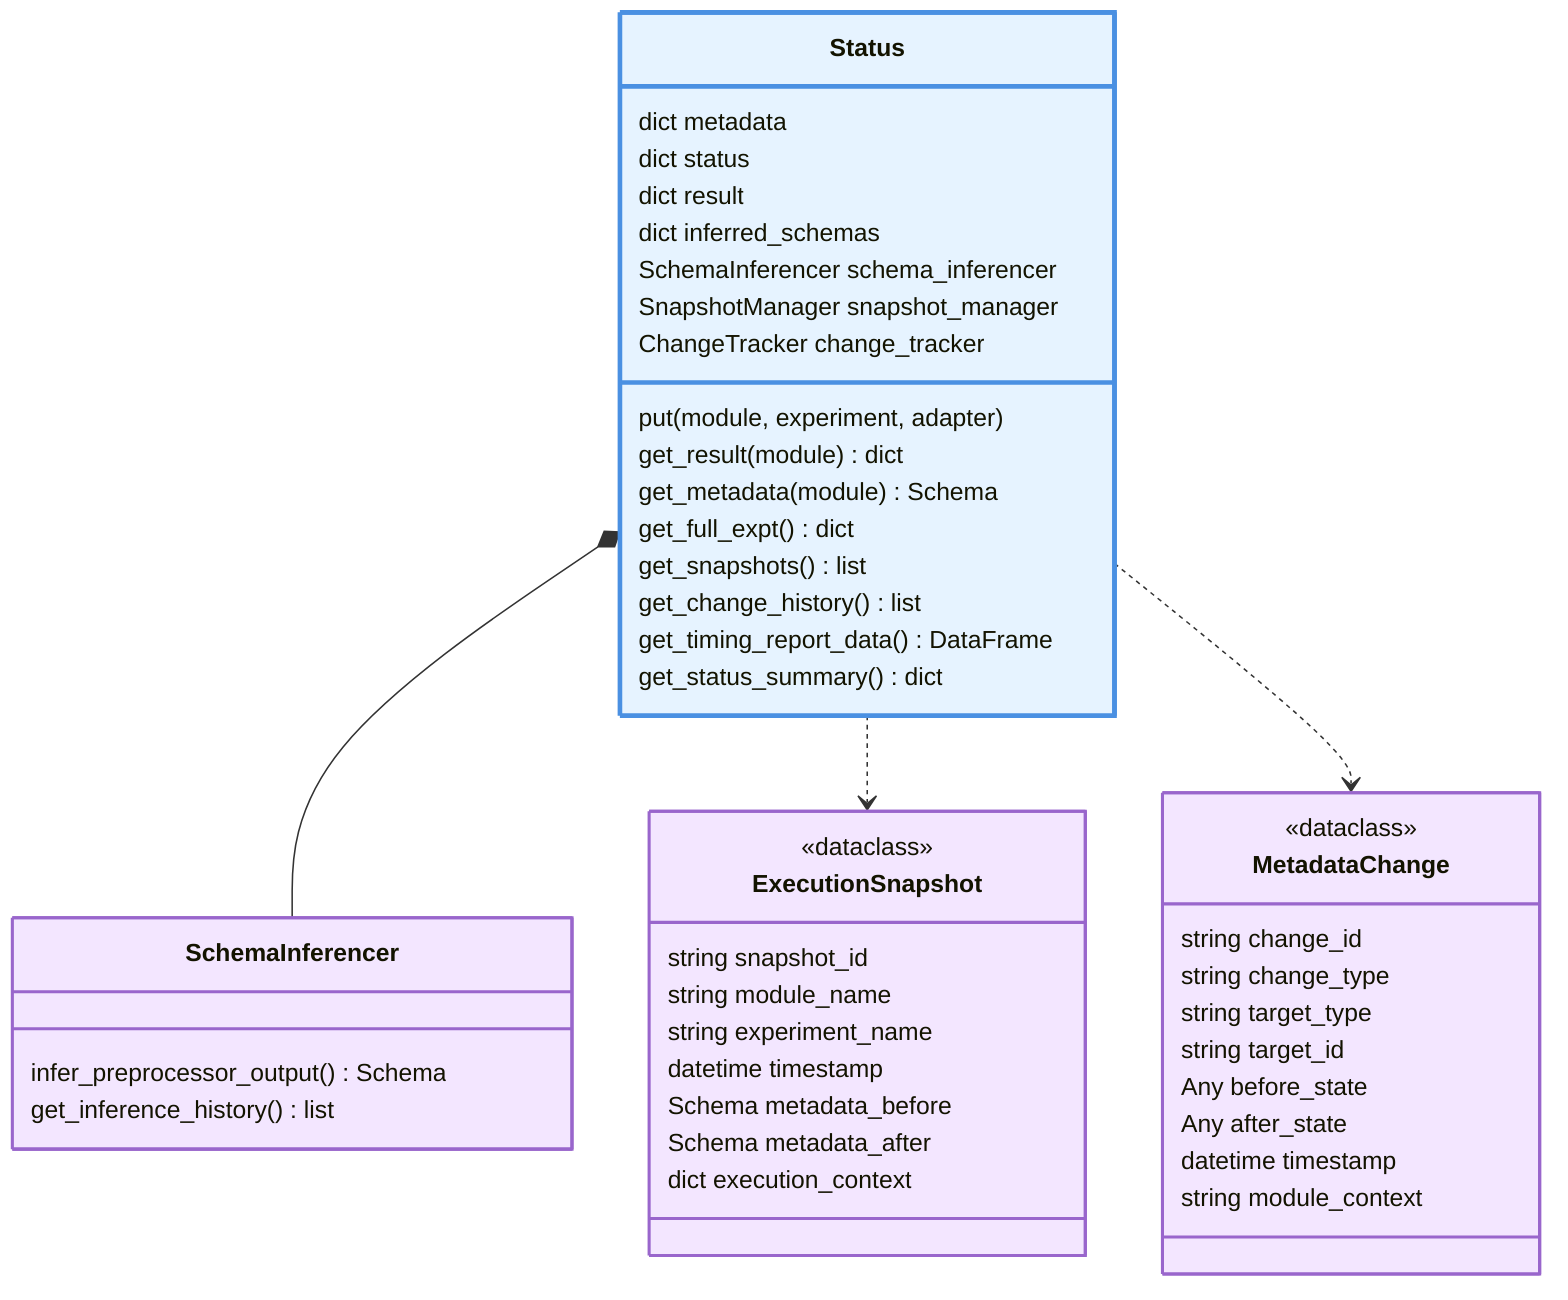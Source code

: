 classDiagram
    class Status {
        dict metadata
        dict status
        dict result
        dict inferred_schemas
        SchemaInferencer schema_inferencer
        SnapshotManager snapshot_manager
        ChangeTracker change_tracker
        put(module, experiment, adapter)
        get_result(module) dict
        get_metadata(module) Schema
        get_full_expt() dict
        get_snapshots() list
        get_change_history() list
        get_timing_report_data() DataFrame
        get_status_summary() dict
    }

    class ExecutionSnapshot {
        <<dataclass>>
        string snapshot_id
        string module_name
        string experiment_name
        datetime timestamp
        Schema metadata_before
        Schema metadata_after
        dict execution_context
    }

    class MetadataChange {
        <<dataclass>>
        string change_id
        string change_type
        string target_type
        string target_id
        Any before_state
        Any after_state
        datetime timestamp
        string module_context
    }

    class SchemaInferencer {
        infer_preprocessor_output() Schema
        get_inference_history() list
    }

    Status *-- SchemaInferencer
    Status ..> ExecutionSnapshot
    Status ..> MetadataChange

    %% 樣式標示
    style Status fill:#e6f3ff,stroke:#4a90e2,stroke-width:3px
    style ExecutionSnapshot fill:#f3e6ff,stroke:#9966cc,stroke-width:2px
    style MetadataChange fill:#f3e6ff,stroke:#9966cc,stroke-width:2px
    style SchemaInferencer fill:#f3e6ff,stroke:#9966cc,stroke-width:2px